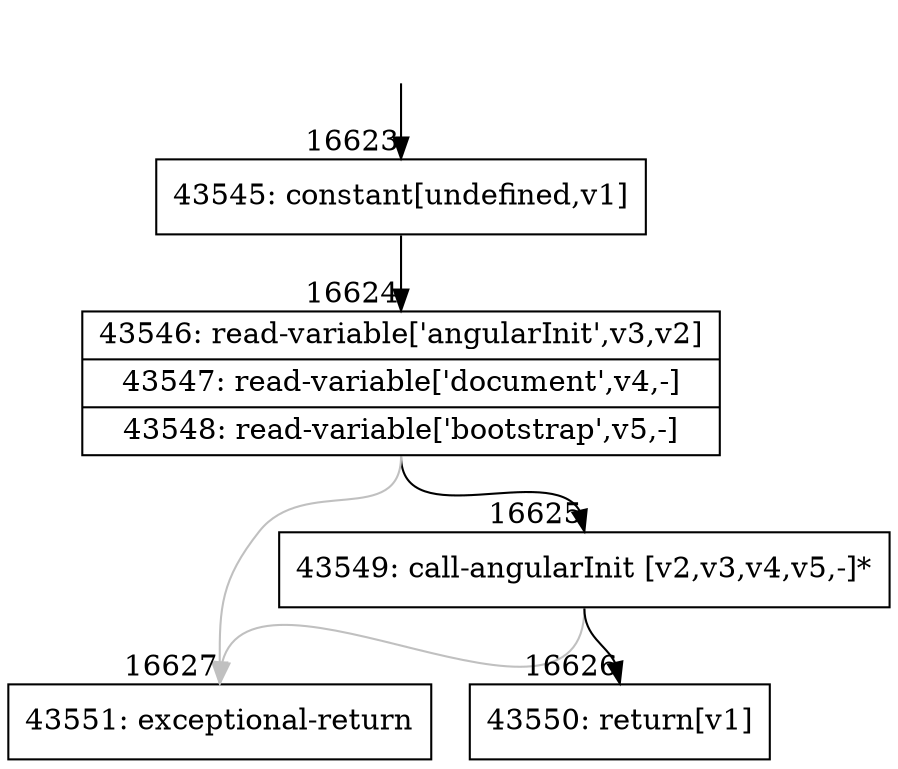 digraph {
rankdir="TD"
BB_entry1349[shape=none,label=""];
BB_entry1349 -> BB16623 [tailport=s, headport=n, headlabel="    16623"]
BB16623 [shape=record label="{43545: constant[undefined,v1]}" ] 
BB16623 -> BB16624 [tailport=s, headport=n, headlabel="      16624"]
BB16624 [shape=record label="{43546: read-variable['angularInit',v3,v2]|43547: read-variable['document',v4,-]|43548: read-variable['bootstrap',v5,-]}" ] 
BB16624 -> BB16625 [tailport=s, headport=n, headlabel="      16625"]
BB16624 -> BB16627 [tailport=s, headport=n, color=gray, headlabel="      16627"]
BB16625 [shape=record label="{43549: call-angularInit [v2,v3,v4,v5,-]*}" ] 
BB16625 -> BB16626 [tailport=s, headport=n, headlabel="      16626"]
BB16625 -> BB16627 [tailport=s, headport=n, color=gray]
BB16626 [shape=record label="{43550: return[v1]}" ] 
BB16627 [shape=record label="{43551: exceptional-return}" ] 
//#$~ 28361
}
